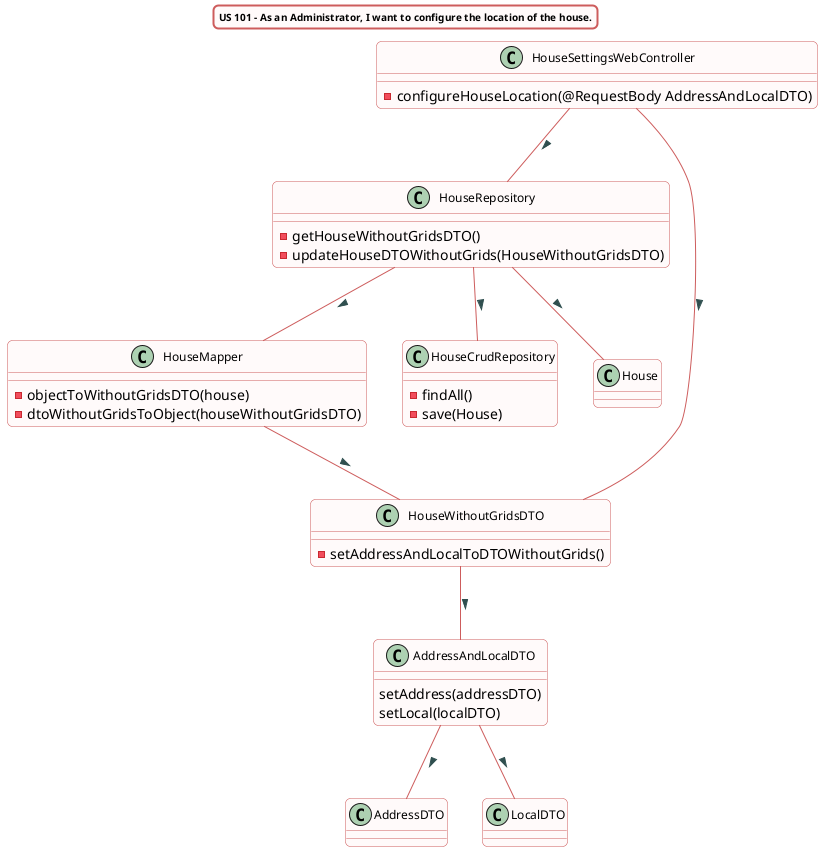 @startuml

title US 101 - As an Administrator, I want to configure the location of the house.
skinparam titleBorderRoundCorner 10
skinparam titleBorderThickness 2
skinparam titleBorderColor indianred
skinparam titleBackgroundColor Snow
skinparam FontName quicksand
skinparam titleFontSize 10
skinparam roundcorner 10


skinparam class {
  BorderColor indianred
  BackgroundColor indianred
  BackgroundColor Snow
   roundcorner 10
   ArrowFontName Verdana
   ArrowColor indianred
   ArrowFontColor darkslategrey
   FontSize 12
}

class HouseSettingsWebController
class HouseRepository
class HouseMapper
class HouseCrudRepository
class AddressAndLocalDTO
class HouseWithoutGridsDTO

HouseSettingsWebController -- HouseRepository : >
HouseSettingsWebController -- HouseWithoutGridsDTO : >

HouseRepository -- HouseCrudRepository : >
HouseRepository -- House : >
HouseRepository -- HouseMapper : >
HouseMapper -- HouseWithoutGridsDTO : >

HouseWithoutGridsDTO -- AddressAndLocalDTO : >

AddressAndLocalDTO -- AddressDTO : >
AddressAndLocalDTO -- LocalDTO : >

class HouseSettingsWebController {
-configureHouseLocation(@RequestBody AddressAndLocalDTO)
}


class HouseMapper{
- objectToWithoutGridsDTO(house)
- dtoWithoutGridsToObject(houseWithoutGridsDTO)
}

class HouseRepository {
- getHouseWithoutGridsDTO()
- updateHouseDTOWithoutGrids(HouseWithoutGridsDTO)
}

class HouseWithoutGridsDTO {
- setAddressAndLocalToDTOWithoutGrids()
}

class AddressAndLocalDTO{
setAddress(addressDTO)
setLocal(localDTO)
}

class AddressDTO{
}

class LocalDTO{
}

class HouseCrudRepository{
- findAll()
- save(House)
}

@enduml